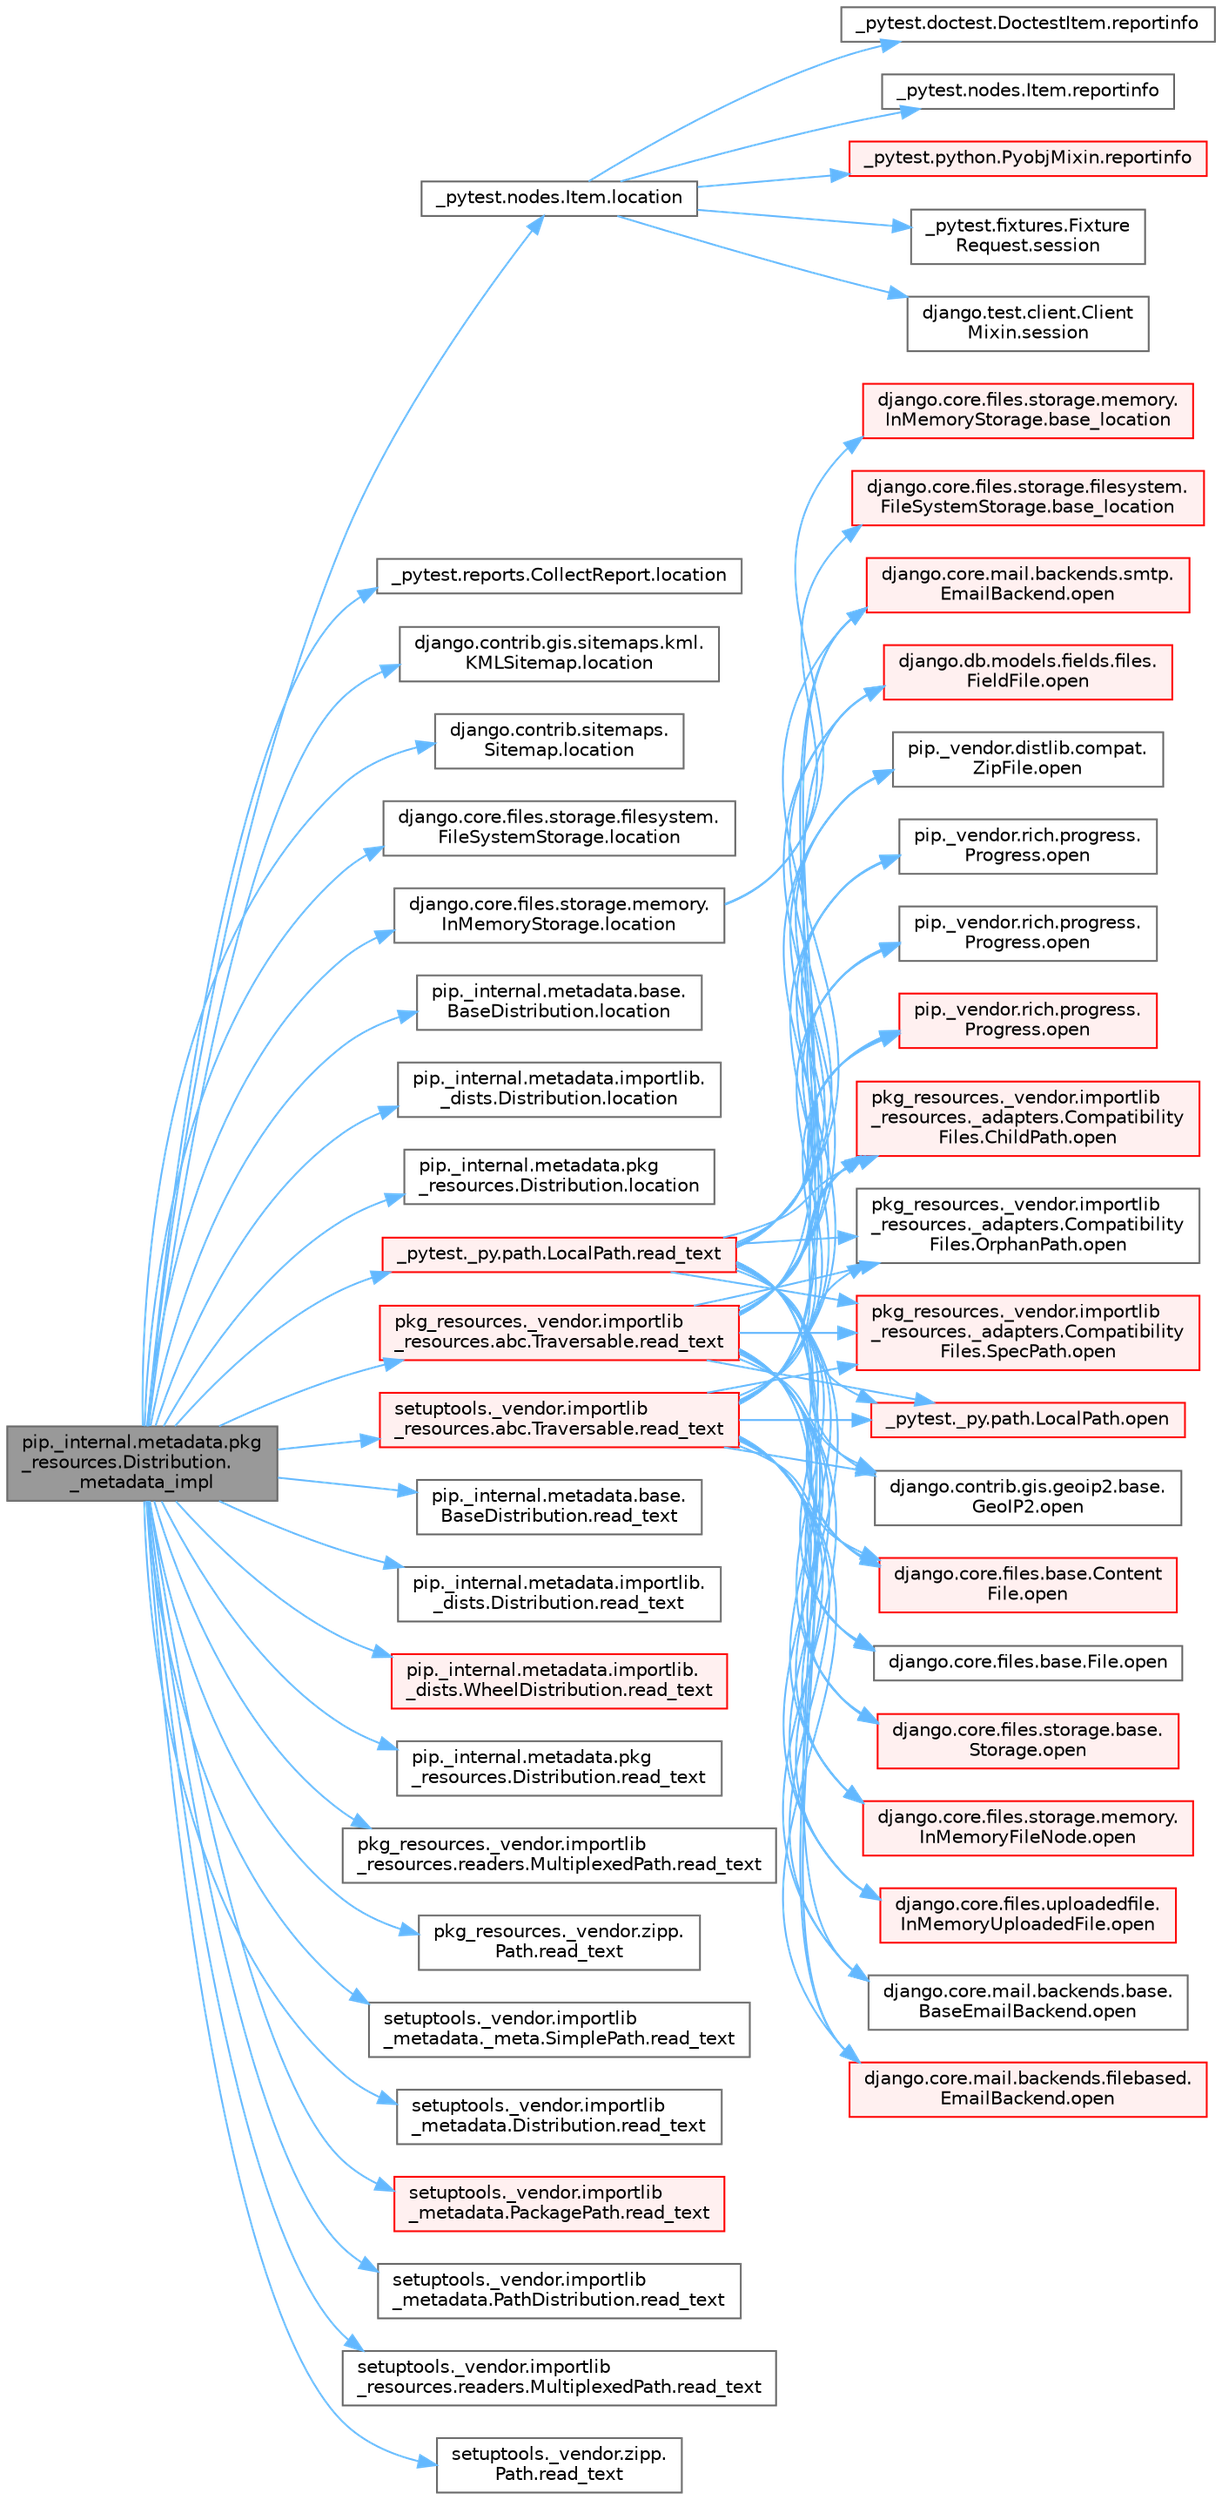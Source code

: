 digraph "pip._internal.metadata.pkg_resources.Distribution._metadata_impl"
{
 // LATEX_PDF_SIZE
  bgcolor="transparent";
  edge [fontname=Helvetica,fontsize=10,labelfontname=Helvetica,labelfontsize=10];
  node [fontname=Helvetica,fontsize=10,shape=box,height=0.2,width=0.4];
  rankdir="LR";
  Node1 [id="Node000001",label="pip._internal.metadata.pkg\l_resources.Distribution.\l_metadata_impl",height=0.2,width=0.4,color="gray40", fillcolor="grey60", style="filled", fontcolor="black",tooltip=" "];
  Node1 -> Node2 [id="edge1_Node000001_Node000002",color="steelblue1",style="solid",tooltip=" "];
  Node2 [id="Node000002",label="_pytest.nodes.Item.location",height=0.2,width=0.4,color="grey40", fillcolor="white", style="filled",URL="$class__pytest_1_1nodes_1_1_item.html#a09cd5bab99de1b92a3aa6f76ba8aa206",tooltip=" "];
  Node2 -> Node3 [id="edge2_Node000002_Node000003",color="steelblue1",style="solid",tooltip=" "];
  Node3 [id="Node000003",label="_pytest.doctest.DoctestItem.reportinfo",height=0.2,width=0.4,color="grey40", fillcolor="white", style="filled",URL="$class__pytest_1_1doctest_1_1_doctest_item.html#a00a7c63dfd7841cdaabdfa5868b3527e",tooltip=" "];
  Node2 -> Node4 [id="edge3_Node000002_Node000004",color="steelblue1",style="solid",tooltip=" "];
  Node4 [id="Node000004",label="_pytest.nodes.Item.reportinfo",height=0.2,width=0.4,color="grey40", fillcolor="white", style="filled",URL="$class__pytest_1_1nodes_1_1_item.html#acefddfa0bee9995e894706e25592e894",tooltip=" "];
  Node2 -> Node5 [id="edge4_Node000002_Node000005",color="steelblue1",style="solid",tooltip=" "];
  Node5 [id="Node000005",label="_pytest.python.PyobjMixin.reportinfo",height=0.2,width=0.4,color="red", fillcolor="#FFF0F0", style="filled",URL="$class__pytest_1_1python_1_1_pyobj_mixin.html#a2ca5e945a25b4905a7eb6c4f01f48191",tooltip=" "];
  Node2 -> Node11 [id="edge5_Node000002_Node000011",color="steelblue1",style="solid",tooltip=" "];
  Node11 [id="Node000011",label="_pytest.fixtures.Fixture\lRequest.session",height=0.2,width=0.4,color="grey40", fillcolor="white", style="filled",URL="$class__pytest_1_1fixtures_1_1_fixture_request.html#a036bd83bde7d69bd385c8404bb0f8dd7",tooltip=" "];
  Node2 -> Node12 [id="edge6_Node000002_Node000012",color="steelblue1",style="solid",tooltip=" "];
  Node12 [id="Node000012",label="django.test.client.Client\lMixin.session",height=0.2,width=0.4,color="grey40", fillcolor="white", style="filled",URL="$classdjango_1_1test_1_1client_1_1_client_mixin.html#af7f22841bb68fc37a4cccb6b8d92dc40",tooltip=" "];
  Node1 -> Node13 [id="edge7_Node000001_Node000013",color="steelblue1",style="solid",tooltip=" "];
  Node13 [id="Node000013",label="_pytest.reports.CollectReport.location",height=0.2,width=0.4,color="grey40", fillcolor="white", style="filled",URL="$class__pytest_1_1reports_1_1_collect_report.html#a3df6c3a6598c22fd46d30789b1a43393",tooltip=" "];
  Node1 -> Node14 [id="edge8_Node000001_Node000014",color="steelblue1",style="solid",tooltip=" "];
  Node14 [id="Node000014",label="django.contrib.gis.sitemaps.kml.\lKMLSitemap.location",height=0.2,width=0.4,color="grey40", fillcolor="white", style="filled",URL="$classdjango_1_1contrib_1_1gis_1_1sitemaps_1_1kml_1_1_k_m_l_sitemap.html#aeae9b718dc149bb1b470a9c52ac5628f",tooltip=" "];
  Node1 -> Node15 [id="edge9_Node000001_Node000015",color="steelblue1",style="solid",tooltip=" "];
  Node15 [id="Node000015",label="django.contrib.sitemaps.\lSitemap.location",height=0.2,width=0.4,color="grey40", fillcolor="white", style="filled",URL="$classdjango_1_1contrib_1_1sitemaps_1_1_sitemap.html#aa50de5996662f62a25b44d826e56f3d1",tooltip=" "];
  Node1 -> Node16 [id="edge10_Node000001_Node000016",color="steelblue1",style="solid",tooltip=" "];
  Node16 [id="Node000016",label="django.core.files.storage.filesystem.\lFileSystemStorage.location",height=0.2,width=0.4,color="grey40", fillcolor="white", style="filled",URL="$classdjango_1_1core_1_1files_1_1storage_1_1filesystem_1_1_file_system_storage.html#a96c687dfbe5a613789ce671d432b4e05",tooltip=" "];
  Node1 -> Node17 [id="edge11_Node000001_Node000017",color="steelblue1",style="solid",tooltip=" "];
  Node17 [id="Node000017",label="django.core.files.storage.memory.\lInMemoryStorage.location",height=0.2,width=0.4,color="grey40", fillcolor="white", style="filled",URL="$classdjango_1_1core_1_1files_1_1storage_1_1memory_1_1_in_memory_storage.html#ac07879a754326faa2de48cb4929aec21",tooltip=" "];
  Node17 -> Node18 [id="edge12_Node000017_Node000018",color="steelblue1",style="solid",tooltip=" "];
  Node18 [id="Node000018",label="django.core.files.storage.filesystem.\lFileSystemStorage.base_location",height=0.2,width=0.4,color="red", fillcolor="#FFF0F0", style="filled",URL="$classdjango_1_1core_1_1files_1_1storage_1_1filesystem_1_1_file_system_storage.html#aab15e13dc9df22740960fa72aba72da5",tooltip=" "];
  Node17 -> Node4524 [id="edge13_Node000017_Node004524",color="steelblue1",style="solid",tooltip=" "];
  Node4524 [id="Node004524",label="django.core.files.storage.memory.\lInMemoryStorage.base_location",height=0.2,width=0.4,color="red", fillcolor="#FFF0F0", style="filled",URL="$classdjango_1_1core_1_1files_1_1storage_1_1memory_1_1_in_memory_storage.html#a9602f1ede0aef08a10acc830af0caa7e",tooltip=" "];
  Node1 -> Node469 [id="edge14_Node000001_Node000469",color="steelblue1",style="solid",tooltip=" "];
  Node469 [id="Node000469",label="pip._internal.metadata.base.\lBaseDistribution.location",height=0.2,width=0.4,color="grey40", fillcolor="white", style="filled",URL="$classpip_1_1__internal_1_1metadata_1_1base_1_1_base_distribution.html#af41d226a9fda04459c2e55c71152b3b0",tooltip=" "];
  Node1 -> Node470 [id="edge15_Node000001_Node000470",color="steelblue1",style="solid",tooltip=" "];
  Node470 [id="Node000470",label="pip._internal.metadata.importlib.\l_dists.Distribution.location",height=0.2,width=0.4,color="grey40", fillcolor="white", style="filled",URL="$classpip_1_1__internal_1_1metadata_1_1importlib_1_1__dists_1_1_distribution.html#a501af487c943a5f3c1caf6464b7b7abf",tooltip=" "];
  Node1 -> Node471 [id="edge16_Node000001_Node000471",color="steelblue1",style="solid",tooltip=" "];
  Node471 [id="Node000471",label="pip._internal.metadata.pkg\l_resources.Distribution.location",height=0.2,width=0.4,color="grey40", fillcolor="white", style="filled",URL="$classpip_1_1__internal_1_1metadata_1_1pkg__resources_1_1_distribution.html#a0f2f12c49a237ef615c9763d10b66e6b",tooltip=" "];
  Node1 -> Node455 [id="edge17_Node000001_Node000455",color="steelblue1",style="solid",tooltip=" "];
  Node455 [id="Node000455",label="_pytest._py.path.LocalPath.read_text",height=0.2,width=0.4,color="red", fillcolor="#FFF0F0", style="filled",URL="$class__pytest_1_1__py_1_1path_1_1_local_path.html#aea3efa14b998c32e27f6604263858398",tooltip=" "];
  Node455 -> Node209 [id="edge18_Node000455_Node000209",color="steelblue1",style="solid",tooltip=" "];
  Node209 [id="Node000209",label="_pytest._py.path.LocalPath.open",height=0.2,width=0.4,color="red", fillcolor="#FFF0F0", style="filled",URL="$class__pytest_1_1__py_1_1path_1_1_local_path.html#ac72dbda993b11dc52a738bfc6267dda0",tooltip=" "];
  Node455 -> Node229 [id="edge19_Node000455_Node000229",color="steelblue1",style="solid",tooltip=" "];
  Node229 [id="Node000229",label="django.contrib.gis.geoip2.base.\lGeoIP2.open",height=0.2,width=0.4,color="grey40", fillcolor="white", style="filled",URL="$classdjango_1_1contrib_1_1gis_1_1geoip2_1_1base_1_1_geo_i_p2.html#a39b20c40f1d3f4e4a37f9a4b8cd40e4d",tooltip=" "];
  Node455 -> Node230 [id="edge20_Node000455_Node000230",color="steelblue1",style="solid",tooltip=" "];
  Node230 [id="Node000230",label="django.core.files.base.Content\lFile.open",height=0.2,width=0.4,color="red", fillcolor="#FFF0F0", style="filled",URL="$classdjango_1_1core_1_1files_1_1base_1_1_content_file.html#a2d9c2fb349c078834c401c23b3b10250",tooltip=" "];
  Node455 -> Node456 [id="edge21_Node000455_Node000456",color="steelblue1",style="solid",tooltip=" "];
  Node456 [id="Node000456",label="django.core.files.base.File.open",height=0.2,width=0.4,color="grey40", fillcolor="white", style="filled",URL="$classdjango_1_1core_1_1files_1_1base_1_1_file.html#a77453efc21bb631b97bff9f6aff27eb1",tooltip=" "];
  Node455 -> Node457 [id="edge22_Node000455_Node000457",color="steelblue1",style="solid",tooltip=" "];
  Node457 [id="Node000457",label="django.core.files.storage.base.\lStorage.open",height=0.2,width=0.4,color="red", fillcolor="#FFF0F0", style="filled",URL="$classdjango_1_1core_1_1files_1_1storage_1_1base_1_1_storage.html#a83f5a2f19c0564c4a1732f88b32c4b49",tooltip=" "];
  Node455 -> Node791 [id="edge23_Node000455_Node000791",color="steelblue1",style="solid",tooltip=" "];
  Node791 [id="Node000791",label="django.core.files.storage.memory.\lInMemoryFileNode.open",height=0.2,width=0.4,color="red", fillcolor="#FFF0F0", style="filled",URL="$classdjango_1_1core_1_1files_1_1storage_1_1memory_1_1_in_memory_file_node.html#a5c6b58cc9c725338da58591f6c689798",tooltip=" "];
  Node455 -> Node795 [id="edge24_Node000455_Node000795",color="steelblue1",style="solid",tooltip=" "];
  Node795 [id="Node000795",label="django.core.files.uploadedfile.\lInMemoryUploadedFile.open",height=0.2,width=0.4,color="red", fillcolor="#FFF0F0", style="filled",URL="$classdjango_1_1core_1_1files_1_1uploadedfile_1_1_in_memory_uploaded_file.html#a7f211d59dc27d050a61d27ca2e0f5f40",tooltip=" "];
  Node455 -> Node796 [id="edge25_Node000455_Node000796",color="steelblue1",style="solid",tooltip=" "];
  Node796 [id="Node000796",label="django.core.mail.backends.base.\lBaseEmailBackend.open",height=0.2,width=0.4,color="grey40", fillcolor="white", style="filled",URL="$classdjango_1_1core_1_1mail_1_1backends_1_1base_1_1_base_email_backend.html#af6f1cc1a0a6e09c1461109c5dab1557b",tooltip=" "];
  Node455 -> Node797 [id="edge26_Node000455_Node000797",color="steelblue1",style="solid",tooltip=" "];
  Node797 [id="Node000797",label="django.core.mail.backends.filebased.\lEmailBackend.open",height=0.2,width=0.4,color="red", fillcolor="#FFF0F0", style="filled",URL="$classdjango_1_1core_1_1mail_1_1backends_1_1filebased_1_1_email_backend.html#acc1a9fd1f47e8c6b22587d70427d0bf9",tooltip=" "];
  Node455 -> Node798 [id="edge27_Node000455_Node000798",color="steelblue1",style="solid",tooltip=" "];
  Node798 [id="Node000798",label="django.core.mail.backends.smtp.\lEmailBackend.open",height=0.2,width=0.4,color="red", fillcolor="#FFF0F0", style="filled",URL="$classdjango_1_1core_1_1mail_1_1backends_1_1smtp_1_1_email_backend.html#a739b3a346c87c0fd9854f988b8a4dd3a",tooltip=" "];
  Node455 -> Node816 [id="edge28_Node000455_Node000816",color="steelblue1",style="solid",tooltip=" "];
  Node816 [id="Node000816",label="django.db.models.fields.files.\lFieldFile.open",height=0.2,width=0.4,color="red", fillcolor="#FFF0F0", style="filled",URL="$classdjango_1_1db_1_1models_1_1fields_1_1files_1_1_field_file.html#ac17332adacb50b3ff23da63ecbe5561f",tooltip=" "];
  Node455 -> Node828 [id="edge29_Node000455_Node000828",color="steelblue1",style="solid",tooltip=" "];
  Node828 [id="Node000828",label="pip._vendor.distlib.compat.\lZipFile.open",height=0.2,width=0.4,color="grey40", fillcolor="white", style="filled",URL="$classpip_1_1__vendor_1_1distlib_1_1compat_1_1_zip_file.html#a50609c5c9b216af3068c9c2881abdeda",tooltip=" "];
  Node455 -> Node829 [id="edge30_Node000455_Node000829",color="steelblue1",style="solid",tooltip=" "];
  Node829 [id="Node000829",label="pip._vendor.rich.progress.\lProgress.open",height=0.2,width=0.4,color="grey40", fillcolor="white", style="filled",URL="$classpip_1_1__vendor_1_1rich_1_1progress_1_1_progress.html#a4191cf7b2aa691672113b93721a54ec3",tooltip=" "];
  Node455 -> Node830 [id="edge31_Node000455_Node000830",color="steelblue1",style="solid",tooltip=" "];
  Node830 [id="Node000830",label="pip._vendor.rich.progress.\lProgress.open",height=0.2,width=0.4,color="grey40", fillcolor="white", style="filled",URL="$classpip_1_1__vendor_1_1rich_1_1progress_1_1_progress.html#a4311f481b1ced83aa9a73d40166f53c8",tooltip=" "];
  Node455 -> Node831 [id="edge32_Node000455_Node000831",color="steelblue1",style="solid",tooltip=" "];
  Node831 [id="Node000831",label="pip._vendor.rich.progress.\lProgress.open",height=0.2,width=0.4,color="red", fillcolor="#FFF0F0", style="filled",URL="$classpip_1_1__vendor_1_1rich_1_1progress_1_1_progress.html#a204bface9fc63d04e72844b751bcd8e3",tooltip=" "];
  Node455 -> Node2858 [id="edge33_Node000455_Node002858",color="steelblue1",style="solid",tooltip=" "];
  Node2858 [id="Node002858",label="pkg_resources._vendor.importlib\l_resources._adapters.Compatibility\lFiles.ChildPath.open",height=0.2,width=0.4,color="red", fillcolor="#FFF0F0", style="filled",URL="$classpkg__resources_1_1__vendor_1_1importlib__resources_1_1__adapters_1_1_compatibility_files_1_1_child_path.html#ab1f332324be2f6936683457a7326a7d8",tooltip=" "];
  Node455 -> Node2860 [id="edge34_Node000455_Node002860",color="steelblue1",style="solid",tooltip=" "];
  Node2860 [id="Node002860",label="pkg_resources._vendor.importlib\l_resources._adapters.Compatibility\lFiles.OrphanPath.open",height=0.2,width=0.4,color="grey40", fillcolor="white", style="filled",URL="$classpkg__resources_1_1__vendor_1_1importlib__resources_1_1__adapters_1_1_compatibility_files_1_1_orphan_path.html#ad2a41dfb5cde13b349bb44d4e8e6ae71",tooltip=" "];
  Node455 -> Node2861 [id="edge35_Node000455_Node002861",color="steelblue1",style="solid",tooltip=" "];
  Node2861 [id="Node002861",label="pkg_resources._vendor.importlib\l_resources._adapters.Compatibility\lFiles.SpecPath.open",height=0.2,width=0.4,color="red", fillcolor="#FFF0F0", style="filled",URL="$classpkg__resources_1_1__vendor_1_1importlib__resources_1_1__adapters_1_1_compatibility_files_1_1_spec_path.html#ac93bb25e446c29d87ac989f93afaa1d8",tooltip=" "];
  Node1 -> Node783 [id="edge36_Node000001_Node000783",color="steelblue1",style="solid",tooltip=" "];
  Node783 [id="Node000783",label="pip._internal.metadata.base.\lBaseDistribution.read_text",height=0.2,width=0.4,color="grey40", fillcolor="white", style="filled",URL="$classpip_1_1__internal_1_1metadata_1_1base_1_1_base_distribution.html#aee8b95b847303b9f182a3e50fa87117b",tooltip=" "];
  Node1 -> Node784 [id="edge37_Node000001_Node000784",color="steelblue1",style="solid",tooltip=" "];
  Node784 [id="Node000784",label="pip._internal.metadata.importlib.\l_dists.Distribution.read_text",height=0.2,width=0.4,color="grey40", fillcolor="white", style="filled",URL="$classpip_1_1__internal_1_1metadata_1_1importlib_1_1__dists_1_1_distribution.html#a021582f7f44124b7bb65f852028af7b3",tooltip=" "];
  Node1 -> Node785 [id="edge38_Node000001_Node000785",color="steelblue1",style="solid",tooltip=" "];
  Node785 [id="Node000785",label="pip._internal.metadata.importlib.\l_dists.WheelDistribution.read_text",height=0.2,width=0.4,color="red", fillcolor="#FFF0F0", style="filled",URL="$classpip_1_1__internal_1_1metadata_1_1importlib_1_1__dists_1_1_wheel_distribution.html#aa3193bac38c166aa24bce971bf339d08",tooltip=" "];
  Node1 -> Node789 [id="edge39_Node000001_Node000789",color="steelblue1",style="solid",tooltip=" "];
  Node789 [id="Node000789",label="pip._internal.metadata.pkg\l_resources.Distribution.read_text",height=0.2,width=0.4,color="grey40", fillcolor="white", style="filled",URL="$classpip_1_1__internal_1_1metadata_1_1pkg__resources_1_1_distribution.html#a0cf924ce0fc51f545d24d00b1e62d304",tooltip=" "];
  Node1 -> Node790 [id="edge40_Node000001_Node000790",color="steelblue1",style="solid",tooltip=" "];
  Node790 [id="Node000790",label="pkg_resources._vendor.importlib\l_resources.abc.Traversable.read_text",height=0.2,width=0.4,color="red", fillcolor="#FFF0F0", style="filled",URL="$classpkg__resources_1_1__vendor_1_1importlib__resources_1_1abc_1_1_traversable.html#a2fa0982edeea4b5f1a38953c1d81f10b",tooltip=" "];
  Node790 -> Node209 [id="edge41_Node000790_Node000209",color="steelblue1",style="solid",tooltip=" "];
  Node790 -> Node229 [id="edge42_Node000790_Node000229",color="steelblue1",style="solid",tooltip=" "];
  Node790 -> Node230 [id="edge43_Node000790_Node000230",color="steelblue1",style="solid",tooltip=" "];
  Node790 -> Node456 [id="edge44_Node000790_Node000456",color="steelblue1",style="solid",tooltip=" "];
  Node790 -> Node457 [id="edge45_Node000790_Node000457",color="steelblue1",style="solid",tooltip=" "];
  Node790 -> Node791 [id="edge46_Node000790_Node000791",color="steelblue1",style="solid",tooltip=" "];
  Node790 -> Node795 [id="edge47_Node000790_Node000795",color="steelblue1",style="solid",tooltip=" "];
  Node790 -> Node796 [id="edge48_Node000790_Node000796",color="steelblue1",style="solid",tooltip=" "];
  Node790 -> Node797 [id="edge49_Node000790_Node000797",color="steelblue1",style="solid",tooltip=" "];
  Node790 -> Node798 [id="edge50_Node000790_Node000798",color="steelblue1",style="solid",tooltip=" "];
  Node790 -> Node816 [id="edge51_Node000790_Node000816",color="steelblue1",style="solid",tooltip=" "];
  Node790 -> Node828 [id="edge52_Node000790_Node000828",color="steelblue1",style="solid",tooltip=" "];
  Node790 -> Node829 [id="edge53_Node000790_Node000829",color="steelblue1",style="solid",tooltip=" "];
  Node790 -> Node830 [id="edge54_Node000790_Node000830",color="steelblue1",style="solid",tooltip=" "];
  Node790 -> Node831 [id="edge55_Node000790_Node000831",color="steelblue1",style="solid",tooltip=" "];
  Node790 -> Node2858 [id="edge56_Node000790_Node002858",color="steelblue1",style="solid",tooltip=" "];
  Node790 -> Node2860 [id="edge57_Node000790_Node002860",color="steelblue1",style="solid",tooltip=" "];
  Node790 -> Node2861 [id="edge58_Node000790_Node002861",color="steelblue1",style="solid",tooltip=" "];
  Node1 -> Node1164 [id="edge59_Node000001_Node001164",color="steelblue1",style="solid",tooltip=" "];
  Node1164 [id="Node001164",label="pkg_resources._vendor.importlib\l_resources.readers.MultiplexedPath.read_text",height=0.2,width=0.4,color="grey40", fillcolor="white", style="filled",URL="$classpkg__resources_1_1__vendor_1_1importlib__resources_1_1readers_1_1_multiplexed_path.html#a8f849a312b90d152317d151463828cc3",tooltip=" "];
  Node1 -> Node1165 [id="edge60_Node000001_Node001165",color="steelblue1",style="solid",tooltip=" "];
  Node1165 [id="Node001165",label="pkg_resources._vendor.zipp.\lPath.read_text",height=0.2,width=0.4,color="grey40", fillcolor="white", style="filled",URL="$classpkg__resources_1_1__vendor_1_1zipp_1_1_path.html#ae61c0d791af6980df9f3a12d535e9bcd",tooltip=" "];
  Node1 -> Node1166 [id="edge61_Node000001_Node001166",color="steelblue1",style="solid",tooltip=" "];
  Node1166 [id="Node001166",label="setuptools._vendor.importlib\l_metadata._meta.SimplePath.read_text",height=0.2,width=0.4,color="grey40", fillcolor="white", style="filled",URL="$classsetuptools_1_1__vendor_1_1importlib__metadata_1_1__meta_1_1_simple_path.html#a84f0d195228a821cc844ea9f1b3f3449",tooltip=" "];
  Node1 -> Node1167 [id="edge62_Node000001_Node001167",color="steelblue1",style="solid",tooltip=" "];
  Node1167 [id="Node001167",label="setuptools._vendor.importlib\l_metadata.Distribution.read_text",height=0.2,width=0.4,color="grey40", fillcolor="white", style="filled",URL="$classsetuptools_1_1__vendor_1_1importlib__metadata_1_1_distribution.html#a23d47987a7e86daec1e89198d1daddea",tooltip=" "];
  Node1 -> Node1168 [id="edge63_Node000001_Node001168",color="steelblue1",style="solid",tooltip=" "];
  Node1168 [id="Node001168",label="setuptools._vendor.importlib\l_metadata.PackagePath.read_text",height=0.2,width=0.4,color="red", fillcolor="#FFF0F0", style="filled",URL="$classsetuptools_1_1__vendor_1_1importlib__metadata_1_1_package_path.html#a39242d72760bba73b008f298119b94fa",tooltip=" "];
  Node1 -> Node4211 [id="edge64_Node000001_Node004211",color="steelblue1",style="solid",tooltip=" "];
  Node4211 [id="Node004211",label="setuptools._vendor.importlib\l_metadata.PathDistribution.read_text",height=0.2,width=0.4,color="grey40", fillcolor="white", style="filled",URL="$classsetuptools_1_1__vendor_1_1importlib__metadata_1_1_path_distribution.html#a34fc3493bfea77a9ab9f49df52a40e4b",tooltip=" "];
  Node1 -> Node4212 [id="edge65_Node000001_Node004212",color="steelblue1",style="solid",tooltip=" "];
  Node4212 [id="Node004212",label="setuptools._vendor.importlib\l_resources.abc.Traversable.read_text",height=0.2,width=0.4,color="red", fillcolor="#FFF0F0", style="filled",URL="$classsetuptools_1_1__vendor_1_1importlib__resources_1_1abc_1_1_traversable.html#aee408e70fdcc58915b97b67f3dd981a3",tooltip=" "];
  Node4212 -> Node209 [id="edge66_Node004212_Node000209",color="steelblue1",style="solid",tooltip=" "];
  Node4212 -> Node229 [id="edge67_Node004212_Node000229",color="steelblue1",style="solid",tooltip=" "];
  Node4212 -> Node230 [id="edge68_Node004212_Node000230",color="steelblue1",style="solid",tooltip=" "];
  Node4212 -> Node456 [id="edge69_Node004212_Node000456",color="steelblue1",style="solid",tooltip=" "];
  Node4212 -> Node457 [id="edge70_Node004212_Node000457",color="steelblue1",style="solid",tooltip=" "];
  Node4212 -> Node791 [id="edge71_Node004212_Node000791",color="steelblue1",style="solid",tooltip=" "];
  Node4212 -> Node795 [id="edge72_Node004212_Node000795",color="steelblue1",style="solid",tooltip=" "];
  Node4212 -> Node796 [id="edge73_Node004212_Node000796",color="steelblue1",style="solid",tooltip=" "];
  Node4212 -> Node797 [id="edge74_Node004212_Node000797",color="steelblue1",style="solid",tooltip=" "];
  Node4212 -> Node798 [id="edge75_Node004212_Node000798",color="steelblue1",style="solid",tooltip=" "];
  Node4212 -> Node816 [id="edge76_Node004212_Node000816",color="steelblue1",style="solid",tooltip=" "];
  Node4212 -> Node828 [id="edge77_Node004212_Node000828",color="steelblue1",style="solid",tooltip=" "];
  Node4212 -> Node829 [id="edge78_Node004212_Node000829",color="steelblue1",style="solid",tooltip=" "];
  Node4212 -> Node830 [id="edge79_Node004212_Node000830",color="steelblue1",style="solid",tooltip=" "];
  Node4212 -> Node831 [id="edge80_Node004212_Node000831",color="steelblue1",style="solid",tooltip=" "];
  Node4212 -> Node2858 [id="edge81_Node004212_Node002858",color="steelblue1",style="solid",tooltip=" "];
  Node4212 -> Node2860 [id="edge82_Node004212_Node002860",color="steelblue1",style="solid",tooltip=" "];
  Node4212 -> Node2861 [id="edge83_Node004212_Node002861",color="steelblue1",style="solid",tooltip=" "];
  Node1 -> Node4213 [id="edge84_Node000001_Node004213",color="steelblue1",style="solid",tooltip=" "];
  Node4213 [id="Node004213",label="setuptools._vendor.importlib\l_resources.readers.MultiplexedPath.read_text",height=0.2,width=0.4,color="grey40", fillcolor="white", style="filled",URL="$classsetuptools_1_1__vendor_1_1importlib__resources_1_1readers_1_1_multiplexed_path.html#a0518724e7903c8da431de10762e01692",tooltip=" "];
  Node1 -> Node4214 [id="edge85_Node000001_Node004214",color="steelblue1",style="solid",tooltip=" "];
  Node4214 [id="Node004214",label="setuptools._vendor.zipp.\lPath.read_text",height=0.2,width=0.4,color="grey40", fillcolor="white", style="filled",URL="$classsetuptools_1_1__vendor_1_1zipp_1_1_path.html#a795c8802cf3ce19b6c9cb6adc2374efd",tooltip=" "];
}
